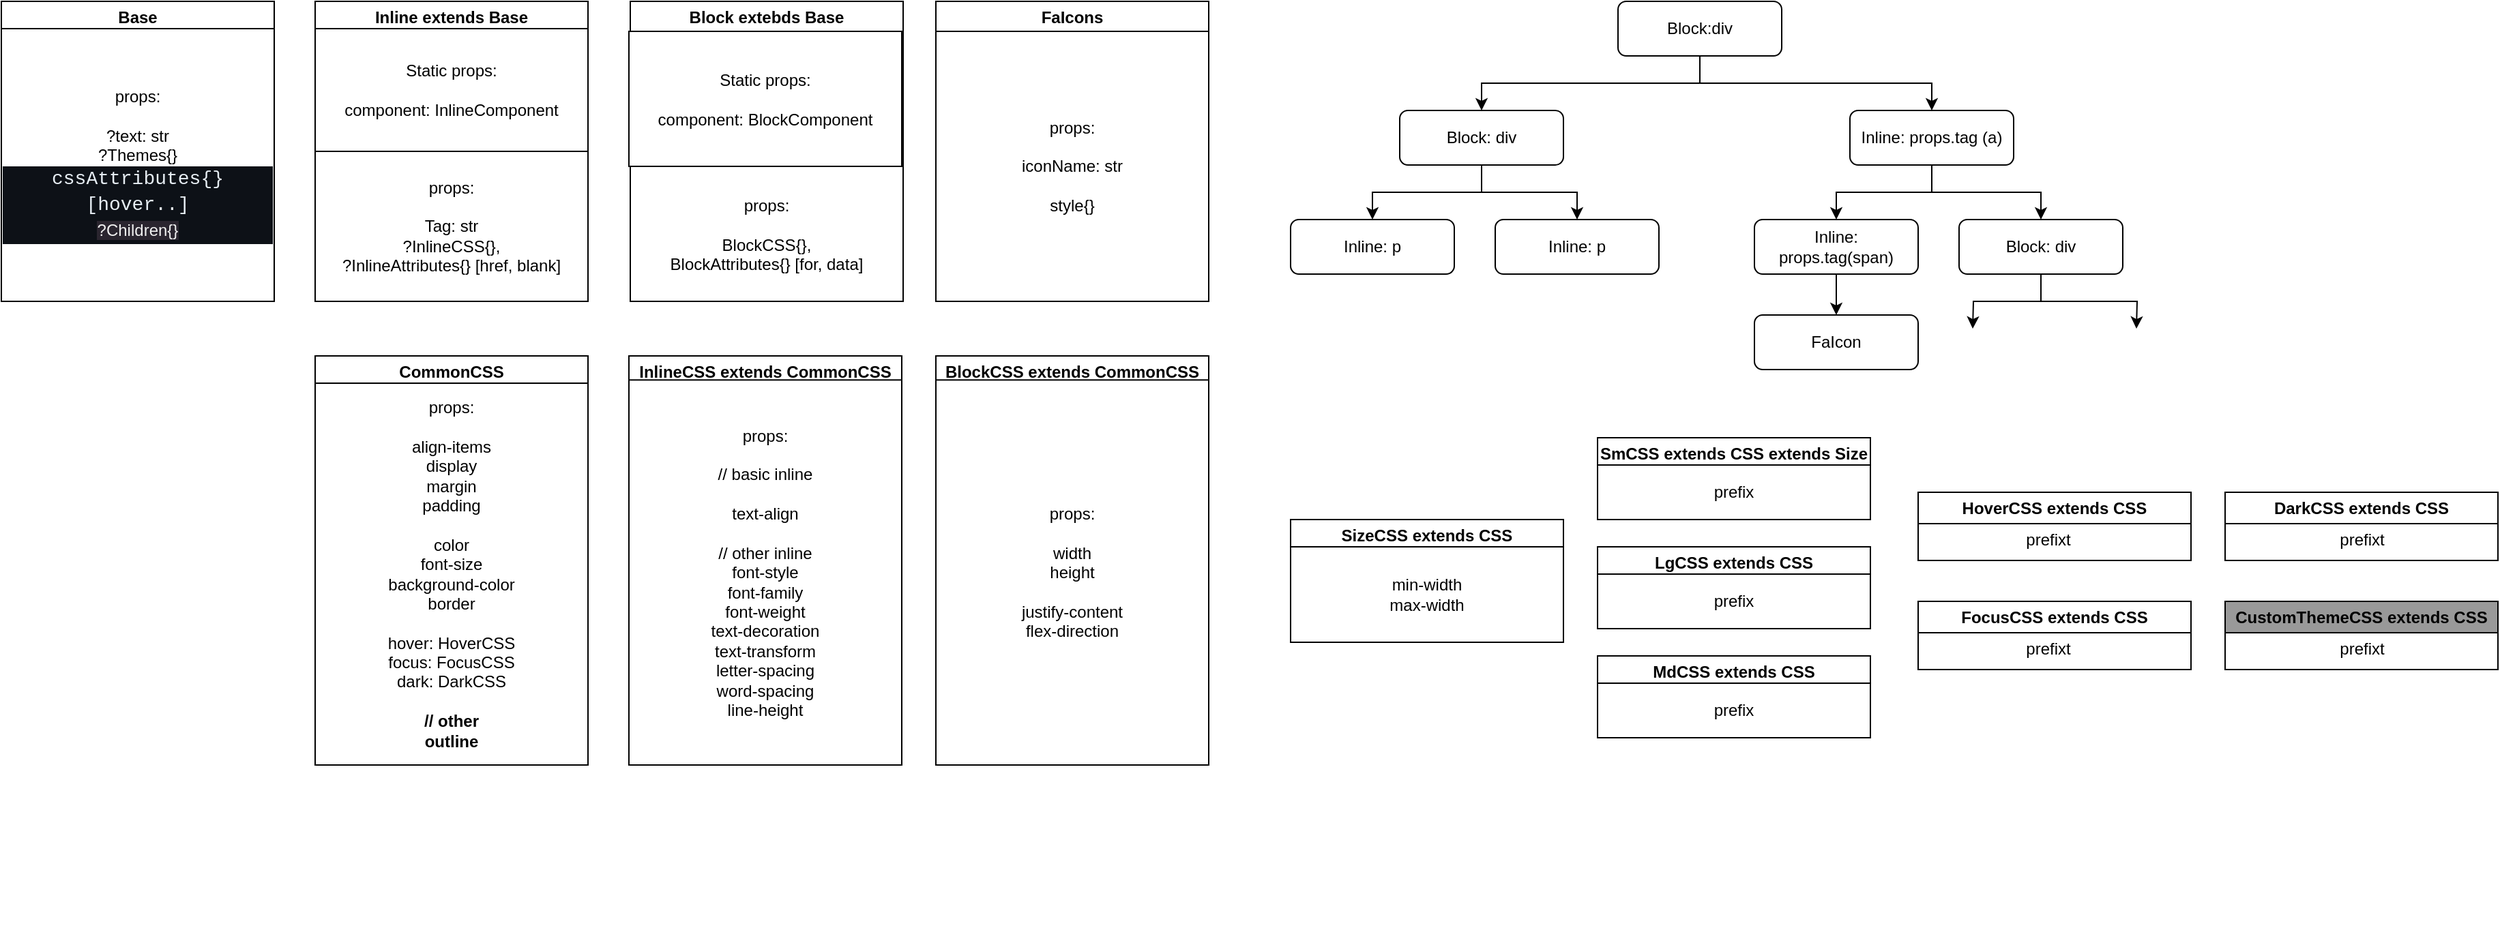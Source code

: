 <mxfile>
    <diagram id="yPxyJZ8AM_hMuL3Unpa9" name="complex gitflow">
        <mxGraphModel dx="2162" dy="826" grid="1" gridSize="10" guides="1" tooltips="1" connect="1" arrows="1" fold="1" page="1" pageScale="1" pageWidth="1100" pageHeight="850" math="0" shadow="0">
            <root>
                <mxCell id="0"/>
                <mxCell id="1" parent="0"/>
                <mxCell id="nIs_TiCdEZjcmo3SVBWc-33" value="" style="group" parent="1" vertex="1" connectable="0">
                    <mxGeometry x="460" y="410" width="1440" height="350" as="geometry"/>
                </mxCell>
                <mxCell id="nIs_TiCdEZjcmo3SVBWc-13" value="" style="group" parent="nIs_TiCdEZjcmo3SVBWc-33" vertex="1" connectable="0">
                    <mxGeometry x="-160" y="-330" width="200" height="220" as="geometry"/>
                </mxCell>
                <mxCell id="nIs_TiCdEZjcmo3SVBWc-5" value="Inline extends Base" style="swimlane;whiteSpace=wrap;html=1;" parent="nIs_TiCdEZjcmo3SVBWc-13" vertex="1">
                    <mxGeometry width="200" height="220" as="geometry"/>
                </mxCell>
                <mxCell id="nIs_TiCdEZjcmo3SVBWc-8" value="props:&lt;br&gt;&lt;br&gt;Tag: str&lt;br&gt;?InlineCSS{}, &lt;br&gt;?InlineAttributes{} [href, blank]" style="whiteSpace=wrap;html=1;" parent="nIs_TiCdEZjcmo3SVBWc-5" vertex="1">
                    <mxGeometry y="110" width="200" height="110" as="geometry"/>
                </mxCell>
                <mxCell id="nIs_TiCdEZjcmo3SVBWc-11" value="Static props:&lt;br&gt;&lt;br&gt;component: InlineComponent" style="whiteSpace=wrap;html=1;" parent="nIs_TiCdEZjcmo3SVBWc-13" vertex="1">
                    <mxGeometry y="20" width="200" height="90" as="geometry"/>
                </mxCell>
                <mxCell id="nIs_TiCdEZjcmo3SVBWc-14" value="" style="group" parent="nIs_TiCdEZjcmo3SVBWc-33" vertex="1" connectable="0">
                    <mxGeometry x="70" y="-330" width="200" height="220" as="geometry"/>
                </mxCell>
                <mxCell id="nIs_TiCdEZjcmo3SVBWc-15" value="Block extebds Base" style="swimlane;whiteSpace=wrap;html=1;" parent="nIs_TiCdEZjcmo3SVBWc-14" vertex="1">
                    <mxGeometry x="1" width="200" height="220.0" as="geometry"/>
                </mxCell>
                <mxCell id="nIs_TiCdEZjcmo3SVBWc-16" value="props:&lt;br&gt;&lt;br&gt;BlockCSS{}, &lt;br&gt;BlockAttributes{} [for, data]" style="whiteSpace=wrap;html=1;" parent="nIs_TiCdEZjcmo3SVBWc-15" vertex="1">
                    <mxGeometry y="121.0" width="200" height="99.0" as="geometry"/>
                </mxCell>
                <mxCell id="nIs_TiCdEZjcmo3SVBWc-17" value="Static props:&lt;br&gt;&lt;br&gt;component: BlockComponent" style="whiteSpace=wrap;html=1;" parent="nIs_TiCdEZjcmo3SVBWc-14" vertex="1">
                    <mxGeometry y="22" width="200" height="99.0" as="geometry"/>
                </mxCell>
                <mxCell id="nIs_TiCdEZjcmo3SVBWc-18" value="" style="group" parent="nIs_TiCdEZjcmo3SVBWc-33" vertex="1" connectable="0">
                    <mxGeometry x="295" y="-330" width="200" height="220" as="geometry"/>
                </mxCell>
                <mxCell id="nIs_TiCdEZjcmo3SVBWc-19" value="FaIcons" style="swimlane;whiteSpace=wrap;html=1;" parent="nIs_TiCdEZjcmo3SVBWc-18" vertex="1">
                    <mxGeometry width="200" height="220.0" as="geometry"/>
                </mxCell>
                <mxCell id="nIs_TiCdEZjcmo3SVBWc-20" value="props:&lt;br&gt;&lt;br&gt;iconName: str&lt;br&gt;&lt;br&gt;style{}" style="whiteSpace=wrap;html=1;" parent="nIs_TiCdEZjcmo3SVBWc-19" vertex="1">
                    <mxGeometry y="22" width="200" height="198.0" as="geometry"/>
                </mxCell>
                <mxCell id="nIs_TiCdEZjcmo3SVBWc-23" value="" style="group" parent="nIs_TiCdEZjcmo3SVBWc-33" vertex="1" connectable="0">
                    <mxGeometry x="70" y="-70" width="200" height="300" as="geometry"/>
                </mxCell>
                <mxCell id="nIs_TiCdEZjcmo3SVBWc-24" value="InlineCSS extends CommonCSS" style="swimlane;whiteSpace=wrap;html=1;" parent="nIs_TiCdEZjcmo3SVBWc-23" vertex="1">
                    <mxGeometry width="200" height="300" as="geometry"/>
                </mxCell>
                <mxCell id="nIs_TiCdEZjcmo3SVBWc-25" value="props:&lt;br&gt;&lt;br&gt;// basic inline&lt;br&gt;&lt;br&gt;text-align&lt;br&gt;&lt;br&gt;// other inline&lt;br&gt;font-style&lt;br&gt;font-family&lt;br&gt;font-weight&lt;br&gt;text-decoration&lt;br style=&quot;border-color: var(--border-color);&quot;&gt;text-transform&lt;br style=&quot;border-color: var(--border-color);&quot;&gt;letter-spacing&lt;br style=&quot;border-color: var(--border-color);&quot;&gt;word-spacing&lt;br style=&quot;border-color: var(--border-color);&quot;&gt;line-height" style="whiteSpace=wrap;html=1;" parent="nIs_TiCdEZjcmo3SVBWc-24" vertex="1">
                    <mxGeometry y="17.65" width="200" height="282.35" as="geometry"/>
                </mxCell>
                <mxCell id="nIs_TiCdEZjcmo3SVBWc-37" value="" style="group" parent="nIs_TiCdEZjcmo3SVBWc-33" vertex="1" connectable="0">
                    <mxGeometry x="780" y="-20" width="660" height="300" as="geometry"/>
                </mxCell>
                <mxCell id="nIs_TiCdEZjcmo3SVBWc-39" value="" style="group" parent="nIs_TiCdEZjcmo3SVBWc-37" vertex="1" connectable="0">
                    <mxGeometry y="80" width="660" height="220" as="geometry"/>
                </mxCell>
                <mxCell id="nIs_TiCdEZjcmo3SVBWc-42" value="SizeCSS extends CSS" style="swimlane;whiteSpace=wrap;html=1;" parent="nIs_TiCdEZjcmo3SVBWc-39" vertex="1">
                    <mxGeometry x="-225" y="-10" width="200" height="90" as="geometry"/>
                </mxCell>
                <mxCell id="nIs_TiCdEZjcmo3SVBWc-43" value="min-width&lt;br&gt;max-width" style="whiteSpace=wrap;html=1;" parent="nIs_TiCdEZjcmo3SVBWc-42" vertex="1">
                    <mxGeometry y="20" width="200" height="70" as="geometry"/>
                </mxCell>
                <mxCell id="nIs_TiCdEZjcmo3SVBWc-49" value="SmCSS extends CSS extends Size" style="swimlane;whiteSpace=wrap;html=1;" parent="nIs_TiCdEZjcmo3SVBWc-39" vertex="1">
                    <mxGeometry y="-70" width="200" height="60" as="geometry"/>
                </mxCell>
                <mxCell id="nIs_TiCdEZjcmo3SVBWc-50" value="prefix" style="whiteSpace=wrap;html=1;" parent="nIs_TiCdEZjcmo3SVBWc-49" vertex="1">
                    <mxGeometry y="20" width="200" height="40" as="geometry"/>
                </mxCell>
                <mxCell id="5" value="LgCSS extends CSS" style="swimlane;whiteSpace=wrap;html=1;" vertex="1" parent="nIs_TiCdEZjcmo3SVBWc-39">
                    <mxGeometry y="10" width="200" height="60" as="geometry"/>
                </mxCell>
                <mxCell id="6" value="prefix" style="whiteSpace=wrap;html=1;" vertex="1" parent="5">
                    <mxGeometry y="20" width="200" height="40" as="geometry"/>
                </mxCell>
                <mxCell id="2" value="MdCSS extends CSS" style="swimlane;whiteSpace=wrap;html=1;" vertex="1" parent="nIs_TiCdEZjcmo3SVBWc-39">
                    <mxGeometry y="90" width="200" height="60" as="geometry"/>
                </mxCell>
                <mxCell id="3" value="prefix" style="whiteSpace=wrap;html=1;" vertex="1" parent="2">
                    <mxGeometry y="20" width="200" height="40" as="geometry"/>
                </mxCell>
                <mxCell id="nIs_TiCdEZjcmo3SVBWc-28" value="HoverCSS extends CSS" style="swimlane;whiteSpace=wrap;html=1;" parent="nIs_TiCdEZjcmo3SVBWc-39" vertex="1">
                    <mxGeometry x="235" y="-30" width="200" height="50" as="geometry"/>
                </mxCell>
                <mxCell id="9" value="prefixt" style="text;html=1;align=center;verticalAlign=middle;resizable=0;points=[];autosize=1;strokeColor=none;fillColor=none;" vertex="1" parent="nIs_TiCdEZjcmo3SVBWc-39">
                    <mxGeometry x="300" y="-10" width="60" height="30" as="geometry"/>
                </mxCell>
                <mxCell id="10" value="prefixt" style="text;html=1;align=center;verticalAlign=middle;resizable=0;points=[];autosize=1;strokeColor=none;fillColor=none;" vertex="1" parent="nIs_TiCdEZjcmo3SVBWc-39">
                    <mxGeometry x="300" y="70" width="60" height="30" as="geometry"/>
                </mxCell>
                <mxCell id="nIs_TiCdEZjcmo3SVBWc-34" value="FocusCSS extends CSS" style="swimlane;whiteSpace=wrap;html=1;" parent="nIs_TiCdEZjcmo3SVBWc-39" vertex="1">
                    <mxGeometry x="235" y="50" width="200" height="50" as="geometry"/>
                </mxCell>
                <mxCell id="nIs_TiCdEZjcmo3SVBWc-38" value="DarkCSS extends CSS" style="swimlane;whiteSpace=wrap;html=1;" parent="nIs_TiCdEZjcmo3SVBWc-39" vertex="1">
                    <mxGeometry x="460" y="-30" width="200" height="50" as="geometry"/>
                </mxCell>
                <mxCell id="11" value="prefixt" style="text;html=1;align=center;verticalAlign=middle;resizable=0;points=[];autosize=1;strokeColor=none;fillColor=none;" vertex="1" parent="nIs_TiCdEZjcmo3SVBWc-38">
                    <mxGeometry x="70" y="20" width="60" height="30" as="geometry"/>
                </mxCell>
                <mxCell id="nIs_TiCdEZjcmo3SVBWc-40" value="CustomThemeCSS extends CSS" style="swimlane;whiteSpace=wrap;html=1;fillColor=#999999;" parent="nIs_TiCdEZjcmo3SVBWc-39" vertex="1">
                    <mxGeometry x="460" y="50" width="200" height="50" as="geometry"/>
                </mxCell>
                <mxCell id="12" value="prefixt" style="text;html=1;align=center;verticalAlign=middle;resizable=0;points=[];autosize=1;strokeColor=none;fillColor=none;" vertex="1" parent="nIs_TiCdEZjcmo3SVBWc-40">
                    <mxGeometry x="70" y="20" width="60" height="30" as="geometry"/>
                </mxCell>
                <mxCell id="nIs_TiCdEZjcmo3SVBWc-51" value="CommonCSS" style="swimlane;whiteSpace=wrap;html=1;" parent="nIs_TiCdEZjcmo3SVBWc-33" vertex="1">
                    <mxGeometry x="-160" y="-70" width="200" height="300" as="geometry"/>
                </mxCell>
                <mxCell id="nIs_TiCdEZjcmo3SVBWc-52" value="props:&lt;br&gt;&lt;br&gt;align-items&lt;br&gt;display&lt;br&gt;margin&lt;br&gt;padding&lt;br&gt;&lt;br&gt;color&lt;br style=&quot;border-color: var(--border-color);&quot;&gt;font-size&lt;br&gt;background-color&lt;br&gt;border&lt;br&gt;&lt;br&gt;hover: HoverCSS&lt;br&gt;focus: FocusCSS&lt;br&gt;dark: DarkCSS&lt;br&gt;&lt;br&gt;&lt;b&gt;// other&lt;br&gt;outline&lt;/b&gt;" style="whiteSpace=wrap;html=1;" parent="nIs_TiCdEZjcmo3SVBWc-51" vertex="1">
                    <mxGeometry y="20" width="200" height="280" as="geometry"/>
                </mxCell>
                <mxCell id="nIs_TiCdEZjcmo3SVBWc-53" value="" style="group" parent="nIs_TiCdEZjcmo3SVBWc-33" vertex="1" connectable="0">
                    <mxGeometry x="295" y="-70" width="200" height="300" as="geometry"/>
                </mxCell>
                <mxCell id="nIs_TiCdEZjcmo3SVBWc-54" value="BlockCSS extends CommonCSS" style="swimlane;whiteSpace=wrap;html=1;" parent="nIs_TiCdEZjcmo3SVBWc-53" vertex="1">
                    <mxGeometry width="200" height="300" as="geometry"/>
                </mxCell>
                <mxCell id="nIs_TiCdEZjcmo3SVBWc-55" value="props:&lt;br&gt;&lt;br&gt;width&lt;br style=&quot;border-color: var(--border-color);&quot;&gt;height&lt;br&gt;&lt;br&gt;justify-content&lt;br&gt;flex-direction" style="whiteSpace=wrap;html=1;" parent="nIs_TiCdEZjcmo3SVBWc-54" vertex="1">
                    <mxGeometry y="17.65" width="200" height="282.35" as="geometry"/>
                </mxCell>
                <mxCell id="nIs_TiCdEZjcmo3SVBWc-56" value="Block:div" style="rounded=1;whiteSpace=wrap;html=1;" parent="nIs_TiCdEZjcmo3SVBWc-33" vertex="1">
                    <mxGeometry x="795" y="-330" width="120" height="40" as="geometry"/>
                </mxCell>
                <mxCell id="nIs_TiCdEZjcmo3SVBWc-58" value="Block: div" style="rounded=1;whiteSpace=wrap;html=1;" parent="nIs_TiCdEZjcmo3SVBWc-33" vertex="1">
                    <mxGeometry x="635" y="-250" width="120" height="40" as="geometry"/>
                </mxCell>
                <mxCell id="nIs_TiCdEZjcmo3SVBWc-60" style="edgeStyle=orthogonalEdgeStyle;rounded=0;orthogonalLoop=1;jettySize=auto;html=1;" parent="nIs_TiCdEZjcmo3SVBWc-33" source="nIs_TiCdEZjcmo3SVBWc-56" target="nIs_TiCdEZjcmo3SVBWc-58" edge="1">
                    <mxGeometry relative="1" as="geometry">
                        <Array as="points">
                            <mxPoint x="855" y="-270"/>
                            <mxPoint x="695" y="-270"/>
                        </Array>
                    </mxGeometry>
                </mxCell>
                <mxCell id="nIs_TiCdEZjcmo3SVBWc-59" value="Inline: props.tag (a)" style="rounded=1;whiteSpace=wrap;html=1;" parent="nIs_TiCdEZjcmo3SVBWc-33" vertex="1">
                    <mxGeometry x="965" y="-250" width="120" height="40" as="geometry"/>
                </mxCell>
                <mxCell id="nIs_TiCdEZjcmo3SVBWc-61" style="edgeStyle=orthogonalEdgeStyle;rounded=0;orthogonalLoop=1;jettySize=auto;html=1;exitX=0.5;exitY=1;exitDx=0;exitDy=0;entryX=0.5;entryY=0;entryDx=0;entryDy=0;" parent="nIs_TiCdEZjcmo3SVBWc-33" source="nIs_TiCdEZjcmo3SVBWc-56" target="nIs_TiCdEZjcmo3SVBWc-59" edge="1">
                    <mxGeometry relative="1" as="geometry"/>
                </mxCell>
                <mxCell id="nIs_TiCdEZjcmo3SVBWc-62" value="Inline: p" style="rounded=1;whiteSpace=wrap;html=1;" parent="nIs_TiCdEZjcmo3SVBWc-33" vertex="1">
                    <mxGeometry x="555" y="-170" width="120" height="40" as="geometry"/>
                </mxCell>
                <mxCell id="nIs_TiCdEZjcmo3SVBWc-68" style="edgeStyle=orthogonalEdgeStyle;rounded=0;orthogonalLoop=1;jettySize=auto;html=1;exitX=0.5;exitY=1;exitDx=0;exitDy=0;entryX=0.5;entryY=0;entryDx=0;entryDy=0;" parent="nIs_TiCdEZjcmo3SVBWc-33" source="nIs_TiCdEZjcmo3SVBWc-58" target="nIs_TiCdEZjcmo3SVBWc-62" edge="1">
                    <mxGeometry relative="1" as="geometry"/>
                </mxCell>
                <mxCell id="nIs_TiCdEZjcmo3SVBWc-63" value="Inline: p" style="rounded=1;whiteSpace=wrap;html=1;" parent="nIs_TiCdEZjcmo3SVBWc-33" vertex="1">
                    <mxGeometry x="705" y="-170" width="120" height="40" as="geometry"/>
                </mxCell>
                <mxCell id="nIs_TiCdEZjcmo3SVBWc-69" style="edgeStyle=orthogonalEdgeStyle;rounded=0;orthogonalLoop=1;jettySize=auto;html=1;exitX=0.5;exitY=1;exitDx=0;exitDy=0;entryX=0.5;entryY=0;entryDx=0;entryDy=0;" parent="nIs_TiCdEZjcmo3SVBWc-33" source="nIs_TiCdEZjcmo3SVBWc-58" target="nIs_TiCdEZjcmo3SVBWc-63" edge="1">
                    <mxGeometry relative="1" as="geometry"/>
                </mxCell>
                <mxCell id="nIs_TiCdEZjcmo3SVBWc-64" value="Inline: props.tag(span)" style="rounded=1;whiteSpace=wrap;html=1;" parent="nIs_TiCdEZjcmo3SVBWc-33" vertex="1">
                    <mxGeometry x="895" y="-170" width="120" height="40" as="geometry"/>
                </mxCell>
                <mxCell id="nIs_TiCdEZjcmo3SVBWc-66" style="edgeStyle=orthogonalEdgeStyle;rounded=0;orthogonalLoop=1;jettySize=auto;html=1;exitX=0.5;exitY=1;exitDx=0;exitDy=0;entryX=0.5;entryY=0;entryDx=0;entryDy=0;" parent="nIs_TiCdEZjcmo3SVBWc-33" source="nIs_TiCdEZjcmo3SVBWc-59" target="nIs_TiCdEZjcmo3SVBWc-64" edge="1">
                    <mxGeometry relative="1" as="geometry"/>
                </mxCell>
                <mxCell id="nIs_TiCdEZjcmo3SVBWc-73" style="edgeStyle=orthogonalEdgeStyle;rounded=0;orthogonalLoop=1;jettySize=auto;html=1;exitX=0.5;exitY=1;exitDx=0;exitDy=0;" parent="nIs_TiCdEZjcmo3SVBWc-33" source="nIs_TiCdEZjcmo3SVBWc-65" edge="1">
                    <mxGeometry relative="1" as="geometry">
                        <mxPoint x="1175" y="-90" as="targetPoint"/>
                    </mxGeometry>
                </mxCell>
                <mxCell id="nIs_TiCdEZjcmo3SVBWc-74" style="edgeStyle=orthogonalEdgeStyle;rounded=0;orthogonalLoop=1;jettySize=auto;html=1;exitX=0.5;exitY=1;exitDx=0;exitDy=0;" parent="nIs_TiCdEZjcmo3SVBWc-33" source="nIs_TiCdEZjcmo3SVBWc-65" edge="1">
                    <mxGeometry relative="1" as="geometry">
                        <mxPoint x="1055" y="-90" as="targetPoint"/>
                    </mxGeometry>
                </mxCell>
                <mxCell id="nIs_TiCdEZjcmo3SVBWc-65" value="Block: div" style="rounded=1;whiteSpace=wrap;html=1;" parent="nIs_TiCdEZjcmo3SVBWc-33" vertex="1">
                    <mxGeometry x="1045" y="-170" width="120" height="40" as="geometry"/>
                </mxCell>
                <mxCell id="nIs_TiCdEZjcmo3SVBWc-67" style="edgeStyle=orthogonalEdgeStyle;rounded=0;orthogonalLoop=1;jettySize=auto;html=1;exitX=0.5;exitY=1;exitDx=0;exitDy=0;entryX=0.5;entryY=0;entryDx=0;entryDy=0;" parent="nIs_TiCdEZjcmo3SVBWc-33" source="nIs_TiCdEZjcmo3SVBWc-59" target="nIs_TiCdEZjcmo3SVBWc-65" edge="1">
                    <mxGeometry relative="1" as="geometry"/>
                </mxCell>
                <mxCell id="nIs_TiCdEZjcmo3SVBWc-70" value="FaIcon" style="rounded=1;whiteSpace=wrap;html=1;" parent="nIs_TiCdEZjcmo3SVBWc-33" vertex="1">
                    <mxGeometry x="895" y="-100" width="120" height="40" as="geometry"/>
                </mxCell>
                <mxCell id="nIs_TiCdEZjcmo3SVBWc-71" style="edgeStyle=orthogonalEdgeStyle;rounded=0;orthogonalLoop=1;jettySize=auto;html=1;exitX=0.5;exitY=1;exitDx=0;exitDy=0;entryX=0.5;entryY=0;entryDx=0;entryDy=0;" parent="nIs_TiCdEZjcmo3SVBWc-33" source="nIs_TiCdEZjcmo3SVBWc-64" target="nIs_TiCdEZjcmo3SVBWc-70" edge="1">
                    <mxGeometry relative="1" as="geometry"/>
                </mxCell>
                <mxCell id="15" value="" style="group" vertex="1" connectable="0" parent="1">
                    <mxGeometry x="70" y="80" width="200" height="220" as="geometry"/>
                </mxCell>
                <mxCell id="16" value="Base" style="swimlane;whiteSpace=wrap;html=1;" vertex="1" parent="15">
                    <mxGeometry width="200" height="220" as="geometry"/>
                </mxCell>
                <mxCell id="17" value="props:&lt;br&gt;&lt;br&gt;?text: str&lt;br&gt;?Themes{}&lt;br&gt;&lt;div style=&quot;color: rgb(230, 237, 243); background-color: rgb(13, 17, 23); font-family: Consolas, &amp;quot;Courier New&amp;quot;, monospace; font-size: 14px; line-height: 19px;&quot;&gt;cssAttributes{} [hover..]&lt;/div&gt;&lt;div style=&quot;color: rgb(230, 237, 243); background-color: rgb(13, 17, 23); font-family: Consolas, &amp;quot;Courier New&amp;quot;, monospace; font-size: 14px; line-height: 19px;&quot;&gt;&lt;span style=&quot;color: rgb(240, 240, 240); font-family: Helvetica; font-size: 12px; background-color: rgb(42, 37, 47);&quot;&gt;?Children{}&lt;/span&gt;&lt;br&gt;&lt;/div&gt;" style="whiteSpace=wrap;html=1;" vertex="1" parent="16">
                    <mxGeometry y="20" width="200" height="200" as="geometry"/>
                </mxCell>
            </root>
        </mxGraphModel>
    </diagram>
</mxfile>